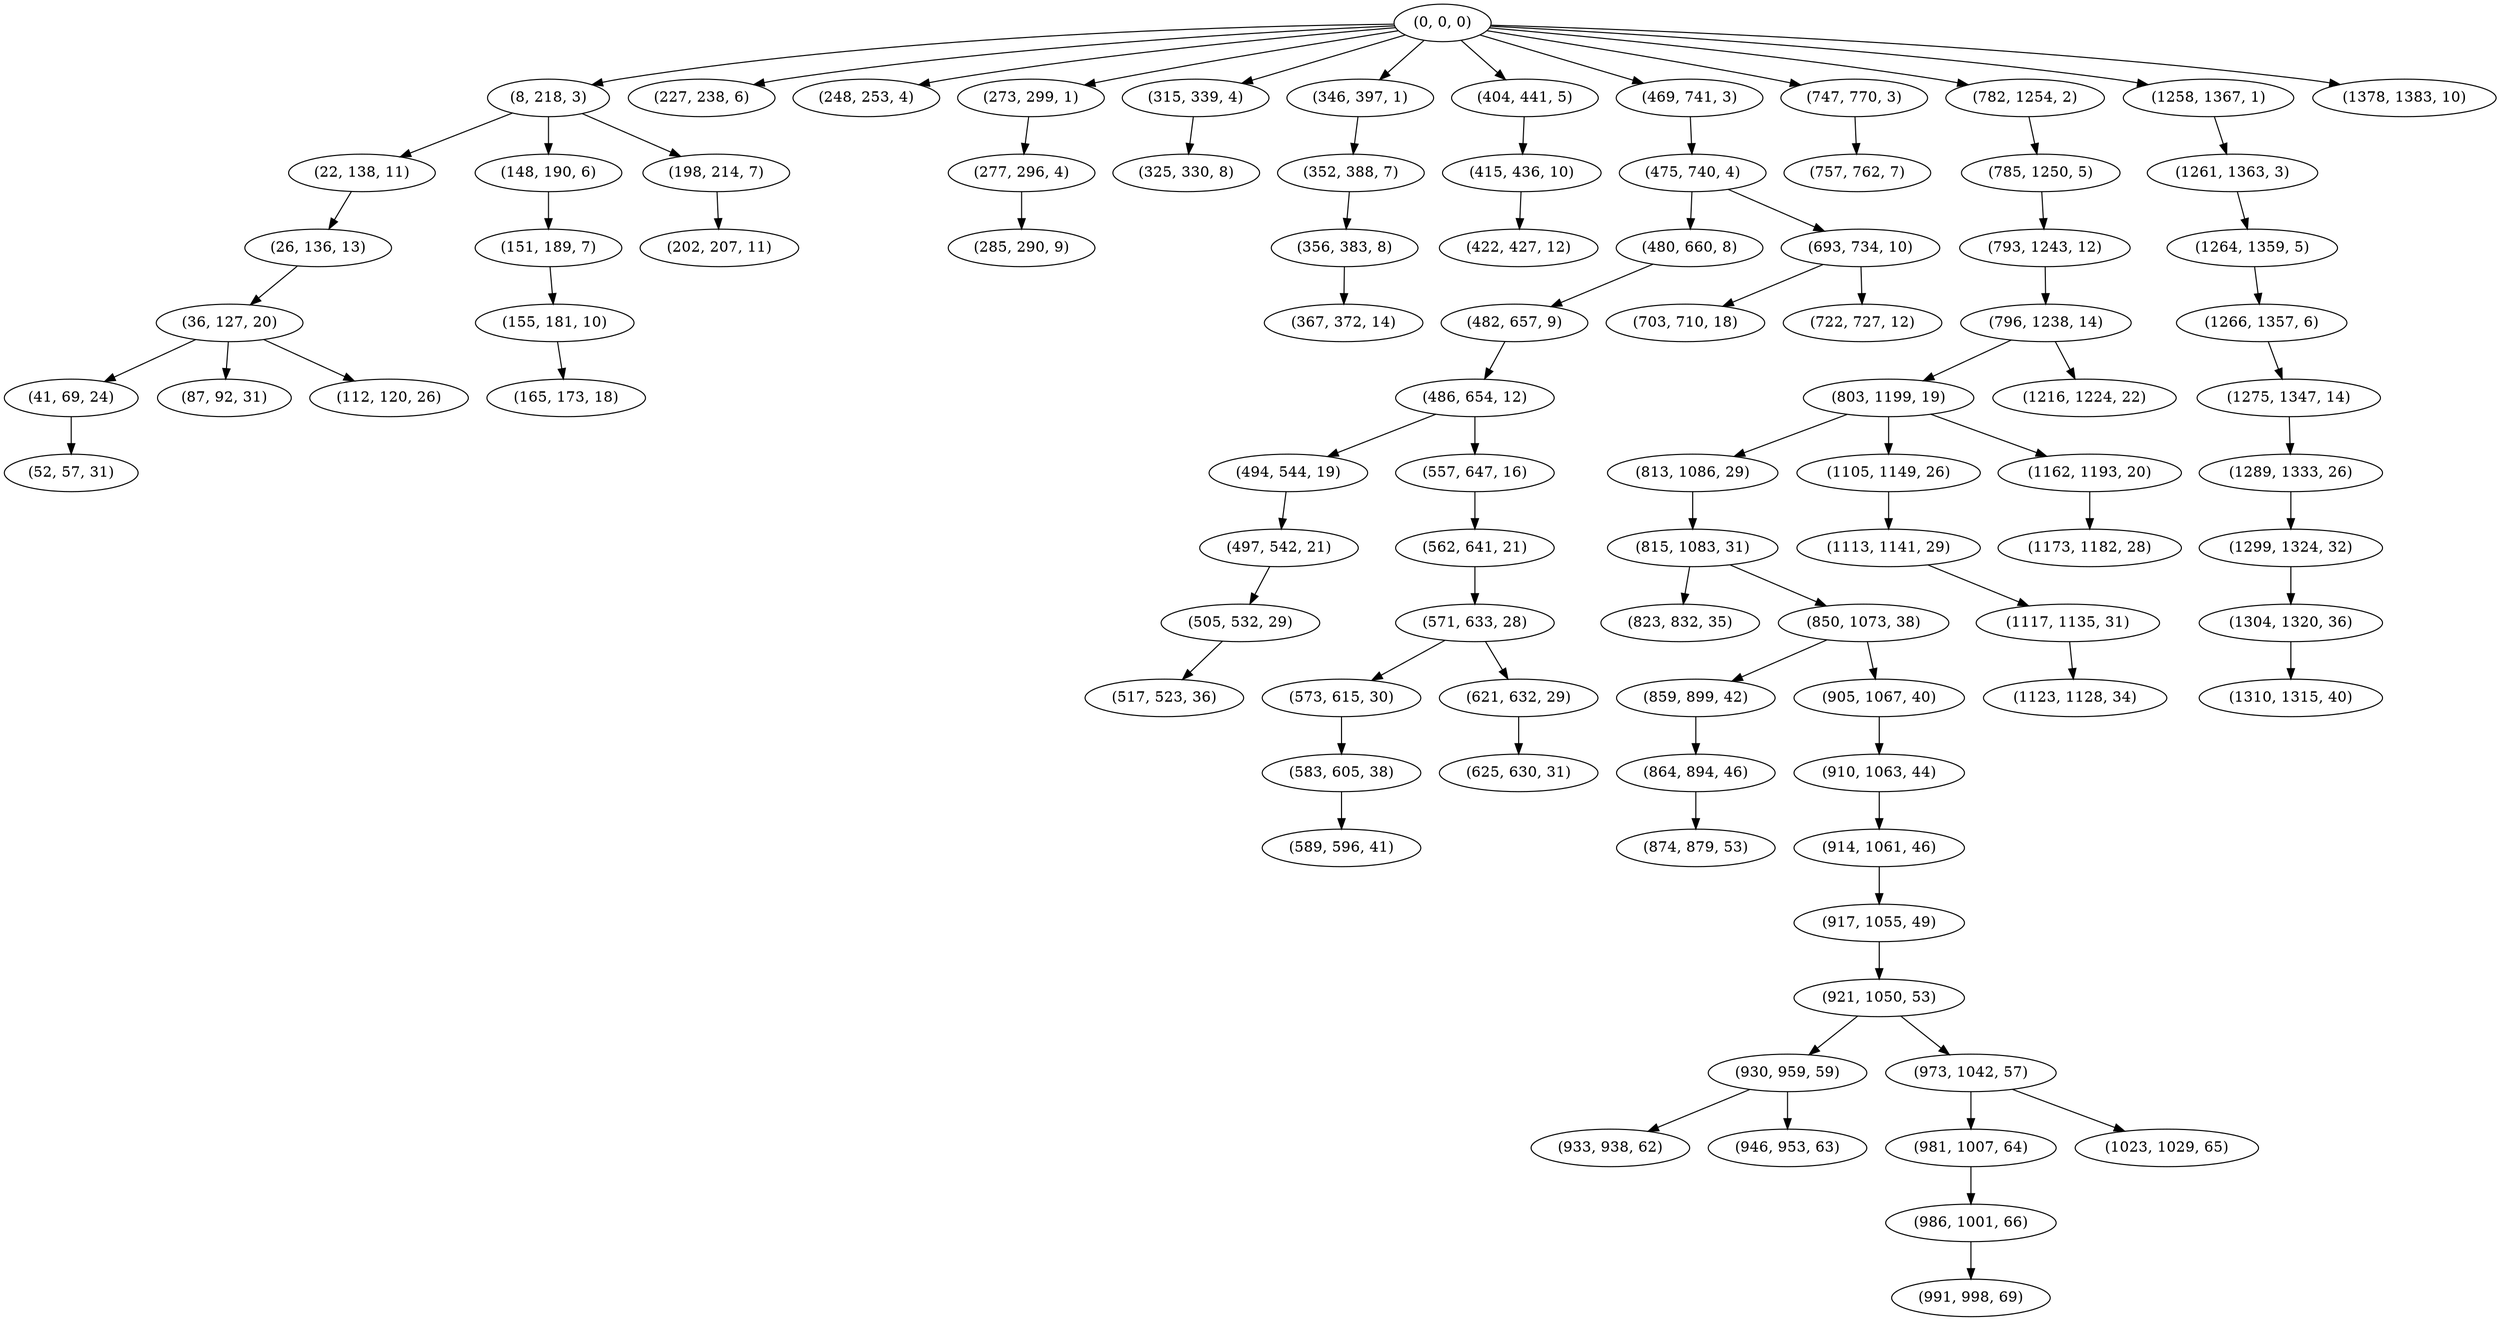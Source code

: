 digraph tree {
    "(0, 0, 0)";
    "(8, 218, 3)";
    "(22, 138, 11)";
    "(26, 136, 13)";
    "(36, 127, 20)";
    "(41, 69, 24)";
    "(52, 57, 31)";
    "(87, 92, 31)";
    "(112, 120, 26)";
    "(148, 190, 6)";
    "(151, 189, 7)";
    "(155, 181, 10)";
    "(165, 173, 18)";
    "(198, 214, 7)";
    "(202, 207, 11)";
    "(227, 238, 6)";
    "(248, 253, 4)";
    "(273, 299, 1)";
    "(277, 296, 4)";
    "(285, 290, 9)";
    "(315, 339, 4)";
    "(325, 330, 8)";
    "(346, 397, 1)";
    "(352, 388, 7)";
    "(356, 383, 8)";
    "(367, 372, 14)";
    "(404, 441, 5)";
    "(415, 436, 10)";
    "(422, 427, 12)";
    "(469, 741, 3)";
    "(475, 740, 4)";
    "(480, 660, 8)";
    "(482, 657, 9)";
    "(486, 654, 12)";
    "(494, 544, 19)";
    "(497, 542, 21)";
    "(505, 532, 29)";
    "(517, 523, 36)";
    "(557, 647, 16)";
    "(562, 641, 21)";
    "(571, 633, 28)";
    "(573, 615, 30)";
    "(583, 605, 38)";
    "(589, 596, 41)";
    "(621, 632, 29)";
    "(625, 630, 31)";
    "(693, 734, 10)";
    "(703, 710, 18)";
    "(722, 727, 12)";
    "(747, 770, 3)";
    "(757, 762, 7)";
    "(782, 1254, 2)";
    "(785, 1250, 5)";
    "(793, 1243, 12)";
    "(796, 1238, 14)";
    "(803, 1199, 19)";
    "(813, 1086, 29)";
    "(815, 1083, 31)";
    "(823, 832, 35)";
    "(850, 1073, 38)";
    "(859, 899, 42)";
    "(864, 894, 46)";
    "(874, 879, 53)";
    "(905, 1067, 40)";
    "(910, 1063, 44)";
    "(914, 1061, 46)";
    "(917, 1055, 49)";
    "(921, 1050, 53)";
    "(930, 959, 59)";
    "(933, 938, 62)";
    "(946, 953, 63)";
    "(973, 1042, 57)";
    "(981, 1007, 64)";
    "(986, 1001, 66)";
    "(991, 998, 69)";
    "(1023, 1029, 65)";
    "(1105, 1149, 26)";
    "(1113, 1141, 29)";
    "(1117, 1135, 31)";
    "(1123, 1128, 34)";
    "(1162, 1193, 20)";
    "(1173, 1182, 28)";
    "(1216, 1224, 22)";
    "(1258, 1367, 1)";
    "(1261, 1363, 3)";
    "(1264, 1359, 5)";
    "(1266, 1357, 6)";
    "(1275, 1347, 14)";
    "(1289, 1333, 26)";
    "(1299, 1324, 32)";
    "(1304, 1320, 36)";
    "(1310, 1315, 40)";
    "(1378, 1383, 10)";
    "(0, 0, 0)" -> "(8, 218, 3)";
    "(0, 0, 0)" -> "(227, 238, 6)";
    "(0, 0, 0)" -> "(248, 253, 4)";
    "(0, 0, 0)" -> "(273, 299, 1)";
    "(0, 0, 0)" -> "(315, 339, 4)";
    "(0, 0, 0)" -> "(346, 397, 1)";
    "(0, 0, 0)" -> "(404, 441, 5)";
    "(0, 0, 0)" -> "(469, 741, 3)";
    "(0, 0, 0)" -> "(747, 770, 3)";
    "(0, 0, 0)" -> "(782, 1254, 2)";
    "(0, 0, 0)" -> "(1258, 1367, 1)";
    "(0, 0, 0)" -> "(1378, 1383, 10)";
    "(8, 218, 3)" -> "(22, 138, 11)";
    "(8, 218, 3)" -> "(148, 190, 6)";
    "(8, 218, 3)" -> "(198, 214, 7)";
    "(22, 138, 11)" -> "(26, 136, 13)";
    "(26, 136, 13)" -> "(36, 127, 20)";
    "(36, 127, 20)" -> "(41, 69, 24)";
    "(36, 127, 20)" -> "(87, 92, 31)";
    "(36, 127, 20)" -> "(112, 120, 26)";
    "(41, 69, 24)" -> "(52, 57, 31)";
    "(148, 190, 6)" -> "(151, 189, 7)";
    "(151, 189, 7)" -> "(155, 181, 10)";
    "(155, 181, 10)" -> "(165, 173, 18)";
    "(198, 214, 7)" -> "(202, 207, 11)";
    "(273, 299, 1)" -> "(277, 296, 4)";
    "(277, 296, 4)" -> "(285, 290, 9)";
    "(315, 339, 4)" -> "(325, 330, 8)";
    "(346, 397, 1)" -> "(352, 388, 7)";
    "(352, 388, 7)" -> "(356, 383, 8)";
    "(356, 383, 8)" -> "(367, 372, 14)";
    "(404, 441, 5)" -> "(415, 436, 10)";
    "(415, 436, 10)" -> "(422, 427, 12)";
    "(469, 741, 3)" -> "(475, 740, 4)";
    "(475, 740, 4)" -> "(480, 660, 8)";
    "(475, 740, 4)" -> "(693, 734, 10)";
    "(480, 660, 8)" -> "(482, 657, 9)";
    "(482, 657, 9)" -> "(486, 654, 12)";
    "(486, 654, 12)" -> "(494, 544, 19)";
    "(486, 654, 12)" -> "(557, 647, 16)";
    "(494, 544, 19)" -> "(497, 542, 21)";
    "(497, 542, 21)" -> "(505, 532, 29)";
    "(505, 532, 29)" -> "(517, 523, 36)";
    "(557, 647, 16)" -> "(562, 641, 21)";
    "(562, 641, 21)" -> "(571, 633, 28)";
    "(571, 633, 28)" -> "(573, 615, 30)";
    "(571, 633, 28)" -> "(621, 632, 29)";
    "(573, 615, 30)" -> "(583, 605, 38)";
    "(583, 605, 38)" -> "(589, 596, 41)";
    "(621, 632, 29)" -> "(625, 630, 31)";
    "(693, 734, 10)" -> "(703, 710, 18)";
    "(693, 734, 10)" -> "(722, 727, 12)";
    "(747, 770, 3)" -> "(757, 762, 7)";
    "(782, 1254, 2)" -> "(785, 1250, 5)";
    "(785, 1250, 5)" -> "(793, 1243, 12)";
    "(793, 1243, 12)" -> "(796, 1238, 14)";
    "(796, 1238, 14)" -> "(803, 1199, 19)";
    "(796, 1238, 14)" -> "(1216, 1224, 22)";
    "(803, 1199, 19)" -> "(813, 1086, 29)";
    "(803, 1199, 19)" -> "(1105, 1149, 26)";
    "(803, 1199, 19)" -> "(1162, 1193, 20)";
    "(813, 1086, 29)" -> "(815, 1083, 31)";
    "(815, 1083, 31)" -> "(823, 832, 35)";
    "(815, 1083, 31)" -> "(850, 1073, 38)";
    "(850, 1073, 38)" -> "(859, 899, 42)";
    "(850, 1073, 38)" -> "(905, 1067, 40)";
    "(859, 899, 42)" -> "(864, 894, 46)";
    "(864, 894, 46)" -> "(874, 879, 53)";
    "(905, 1067, 40)" -> "(910, 1063, 44)";
    "(910, 1063, 44)" -> "(914, 1061, 46)";
    "(914, 1061, 46)" -> "(917, 1055, 49)";
    "(917, 1055, 49)" -> "(921, 1050, 53)";
    "(921, 1050, 53)" -> "(930, 959, 59)";
    "(921, 1050, 53)" -> "(973, 1042, 57)";
    "(930, 959, 59)" -> "(933, 938, 62)";
    "(930, 959, 59)" -> "(946, 953, 63)";
    "(973, 1042, 57)" -> "(981, 1007, 64)";
    "(973, 1042, 57)" -> "(1023, 1029, 65)";
    "(981, 1007, 64)" -> "(986, 1001, 66)";
    "(986, 1001, 66)" -> "(991, 998, 69)";
    "(1105, 1149, 26)" -> "(1113, 1141, 29)";
    "(1113, 1141, 29)" -> "(1117, 1135, 31)";
    "(1117, 1135, 31)" -> "(1123, 1128, 34)";
    "(1162, 1193, 20)" -> "(1173, 1182, 28)";
    "(1258, 1367, 1)" -> "(1261, 1363, 3)";
    "(1261, 1363, 3)" -> "(1264, 1359, 5)";
    "(1264, 1359, 5)" -> "(1266, 1357, 6)";
    "(1266, 1357, 6)" -> "(1275, 1347, 14)";
    "(1275, 1347, 14)" -> "(1289, 1333, 26)";
    "(1289, 1333, 26)" -> "(1299, 1324, 32)";
    "(1299, 1324, 32)" -> "(1304, 1320, 36)";
    "(1304, 1320, 36)" -> "(1310, 1315, 40)";
}
